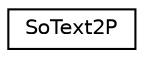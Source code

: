 digraph "Graphical Class Hierarchy"
{
 // LATEX_PDF_SIZE
  edge [fontname="Helvetica",fontsize="10",labelfontname="Helvetica",labelfontsize="10"];
  node [fontname="Helvetica",fontsize="10",shape=record];
  rankdir="LR";
  Node0 [label="SoText2P",height=0.2,width=0.4,color="black", fillcolor="white", style="filled",URL="$classSoText2P.html",tooltip=" "];
}
